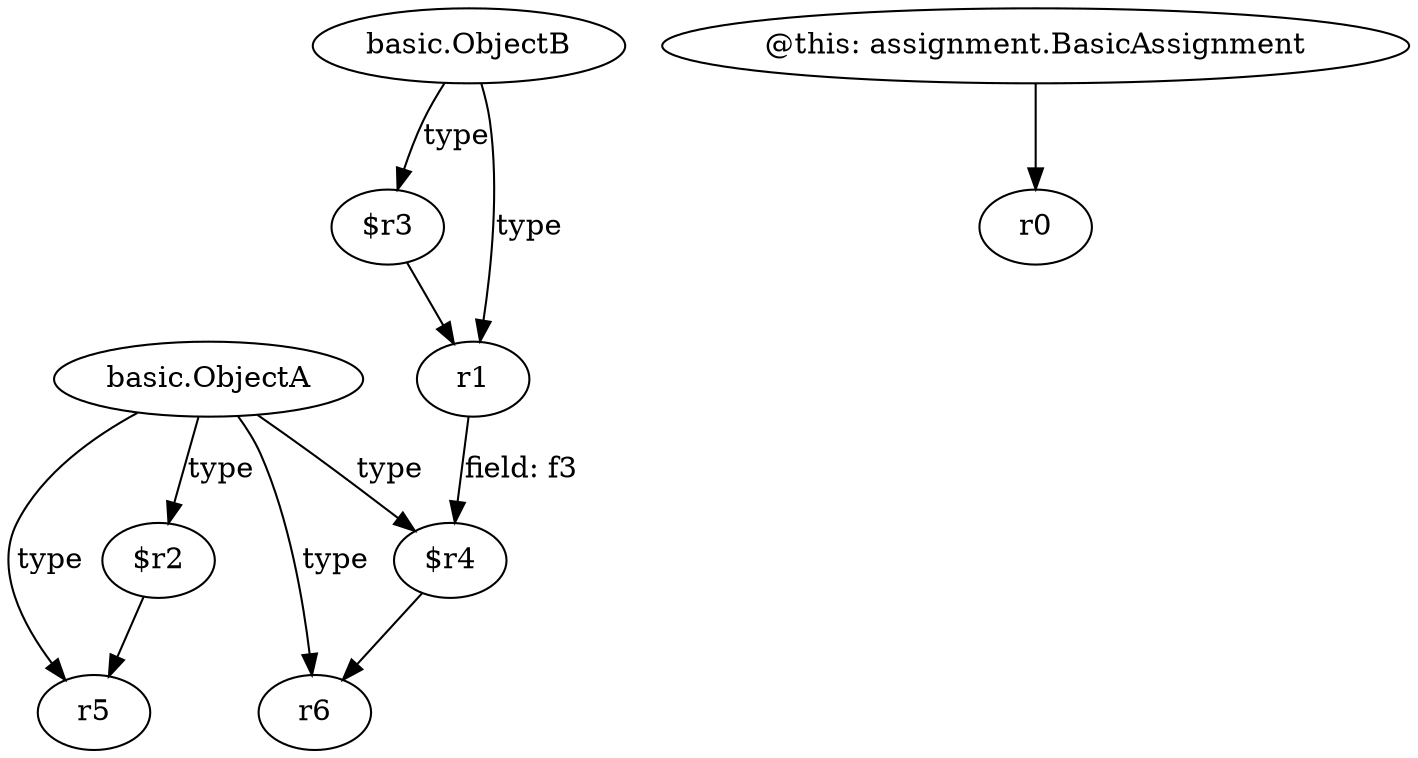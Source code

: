 digraph g {
0[label="$r3"]
1[label="r1"]
0->1[label=""]
2[label="$r4"]
1->2[label="field: f3"]
3[label="@this: assignment.BasicAssignment"]
4[label="r0"]
3->4[label=""]
5[label="basic.ObjectA"]
6[label="$r2"]
5->6[label="type"]
7[label="r6"]
5->7[label="type"]
8[label="r5"]
5->8[label="type"]
9[label="basic.ObjectB"]
9->1[label="type"]
6->8[label=""]
5->2[label="type"]
2->7[label=""]
9->0[label="type"]
}